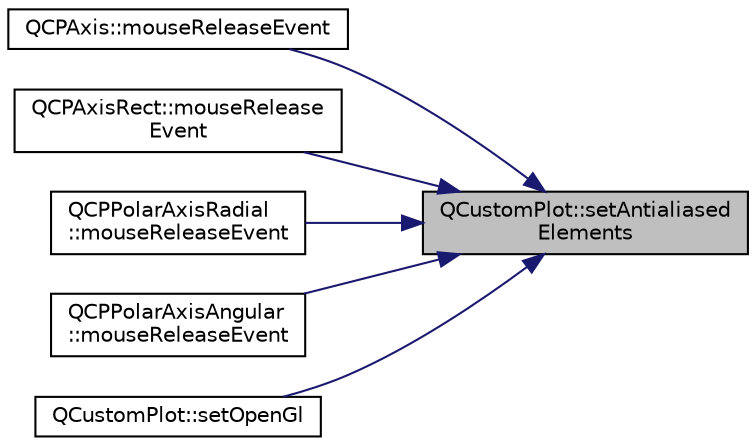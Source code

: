 digraph "QCustomPlot::setAntialiasedElements"
{
 // LATEX_PDF_SIZE
  edge [fontname="Helvetica",fontsize="10",labelfontname="Helvetica",labelfontsize="10"];
  node [fontname="Helvetica",fontsize="10",shape=record];
  rankdir="RL";
  Node1 [label="QCustomPlot::setAntialiased\lElements",height=0.2,width=0.4,color="black", fillcolor="grey75", style="filled", fontcolor="black",tooltip=" "];
  Node1 -> Node2 [dir="back",color="midnightblue",fontsize="10",style="solid",fontname="Helvetica"];
  Node2 [label="QCPAxis::mouseReleaseEvent",height=0.2,width=0.4,color="black", fillcolor="white", style="filled",URL="$classQCPAxis.html#a780bee321fc6476e5fc49c4980291a01",tooltip=" "];
  Node1 -> Node3 [dir="back",color="midnightblue",fontsize="10",style="solid",fontname="Helvetica"];
  Node3 [label="QCPAxisRect::mouseRelease\lEvent",height=0.2,width=0.4,color="black", fillcolor="white", style="filled",URL="$classQCPAxisRect.html#a6c89b988d3a0b93c0878f0ebdb5037f4",tooltip=" "];
  Node1 -> Node4 [dir="back",color="midnightblue",fontsize="10",style="solid",fontname="Helvetica"];
  Node4 [label="QCPPolarAxisRadial\l::mouseReleaseEvent",height=0.2,width=0.4,color="black", fillcolor="white", style="filled",URL="$classQCPPolarAxisRadial.html#a4fbf24f4373f8a4a740ab83b53a22c85",tooltip=" "];
  Node1 -> Node5 [dir="back",color="midnightblue",fontsize="10",style="solid",fontname="Helvetica"];
  Node5 [label="QCPPolarAxisAngular\l::mouseReleaseEvent",height=0.2,width=0.4,color="black", fillcolor="white", style="filled",URL="$classQCPPolarAxisAngular.html#af1514482693091c40fbe802fce3c1db4",tooltip=" "];
  Node1 -> Node6 [dir="back",color="midnightblue",fontsize="10",style="solid",fontname="Helvetica"];
  Node6 [label="QCustomPlot::setOpenGl",height=0.2,width=0.4,color="black", fillcolor="white", style="filled",URL="$classQCustomPlot.html#a7db1adc09016329f3aef7c60da935789",tooltip=" "];
}

